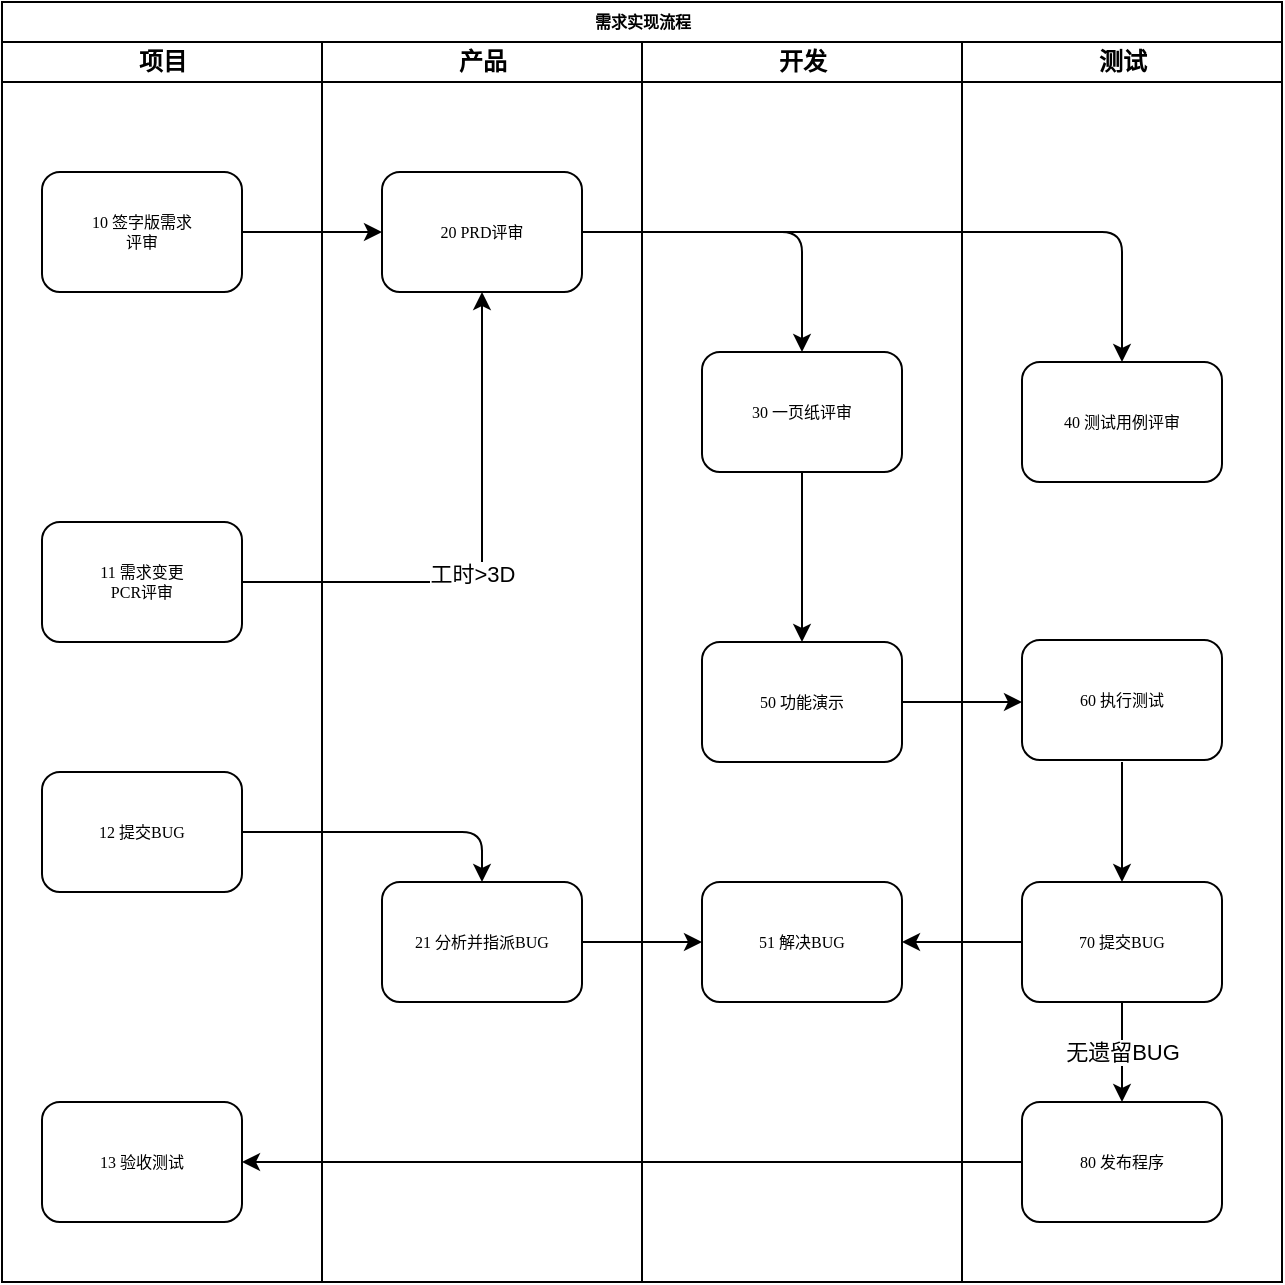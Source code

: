 <mxfile version="13.1.6" type="github"><diagram name="Page-1" id="74e2e168-ea6b-b213-b513-2b3c1d86103e"><mxGraphModel dx="1082" dy="675" grid="1" gridSize="10" guides="1" tooltips="1" connect="1" arrows="1" fold="1" page="1" pageScale="1" pageWidth="1100" pageHeight="850" background="#ffffff" math="0" shadow="0"><root><mxCell id="0"/><mxCell id="1" parent="0"/><mxCell id="77e6c97f196da883-1" value="需求实现流程" style="swimlane;html=1;childLayout=stackLayout;startSize=20;rounded=0;shadow=0;labelBackgroundColor=none;strokeWidth=1;fontFamily=Verdana;fontSize=8;align=center;" parent="1" vertex="1"><mxGeometry x="70" y="40" width="640" height="640" as="geometry"/></mxCell><mxCell id="77e6c97f196da883-2" value="项目" style="swimlane;html=1;startSize=20;" parent="77e6c97f196da883-1" vertex="1"><mxGeometry y="20" width="160" height="620" as="geometry"/></mxCell><mxCell id="77e6c97f196da883-8" value="10 签字版需求&lt;br&gt;评审" style="rounded=1;whiteSpace=wrap;html=1;shadow=0;labelBackgroundColor=none;strokeWidth=1;fontFamily=Verdana;fontSize=8;align=center;" parent="77e6c97f196da883-2" vertex="1"><mxGeometry x="20" y="65" width="100" height="60" as="geometry"/></mxCell><mxCell id="77e6c97f196da883-9" value="11 需求变更&lt;br&gt;PCR评审" style="rounded=1;whiteSpace=wrap;html=1;shadow=0;labelBackgroundColor=none;strokeWidth=1;fontFamily=Verdana;fontSize=8;align=center;" parent="77e6c97f196da883-2" vertex="1"><mxGeometry x="20" y="240" width="100" height="60" as="geometry"/></mxCell><mxCell id="77e6c97f196da883-10" value="12 提交BUG" style="rounded=1;whiteSpace=wrap;html=1;shadow=0;labelBackgroundColor=none;strokeWidth=1;fontFamily=Verdana;fontSize=8;align=center;" parent="77e6c97f196da883-2" vertex="1"><mxGeometry x="20" y="365" width="100" height="60" as="geometry"/></mxCell><mxCell id="77e6c97f196da883-14" value="13 验收测试" style="rounded=1;whiteSpace=wrap;html=1;shadow=0;labelBackgroundColor=none;strokeWidth=1;fontFamily=Verdana;fontSize=8;align=center;" parent="77e6c97f196da883-2" vertex="1"><mxGeometry x="20" y="530" width="100" height="60" as="geometry"/></mxCell><mxCell id="77e6c97f196da883-3" value="产品" style="swimlane;html=1;startSize=20;" parent="77e6c97f196da883-1" vertex="1"><mxGeometry x="160" y="20" width="160" height="620" as="geometry"/></mxCell><mxCell id="77e6c97f196da883-11" value="20 PRD评审" style="rounded=1;whiteSpace=wrap;html=1;shadow=0;labelBackgroundColor=none;strokeWidth=1;fontFamily=Verdana;fontSize=8;align=center;" parent="77e6c97f196da883-3" vertex="1"><mxGeometry x="30" y="65" width="100" height="60" as="geometry"/></mxCell><mxCell id="DxrPDpxcKCKS01s3_I78-11" value="21 分析并指派BUG" style="rounded=1;whiteSpace=wrap;html=1;shadow=0;labelBackgroundColor=none;strokeWidth=1;fontFamily=Verdana;fontSize=8;align=center;" vertex="1" parent="77e6c97f196da883-3"><mxGeometry x="30" y="420" width="100" height="60" as="geometry"/></mxCell><mxCell id="77e6c97f196da883-4" value="开发" style="swimlane;html=1;startSize=20;" parent="77e6c97f196da883-1" vertex="1"><mxGeometry x="320" y="20" width="160" height="620" as="geometry"/></mxCell><mxCell id="77e6c97f196da883-12" value="30 一页纸评审" style="rounded=1;whiteSpace=wrap;html=1;shadow=0;labelBackgroundColor=none;strokeWidth=1;fontFamily=Verdana;fontSize=8;align=center;" parent="77e6c97f196da883-4" vertex="1"><mxGeometry x="30" y="155" width="100" height="60" as="geometry"/></mxCell><mxCell id="DxrPDpxcKCKS01s3_I78-1" value="50 功能演示" style="rounded=1;whiteSpace=wrap;html=1;shadow=0;labelBackgroundColor=none;strokeWidth=1;fontFamily=Verdana;fontSize=8;align=center;" vertex="1" parent="77e6c97f196da883-4"><mxGeometry x="30" y="300" width="100" height="60" as="geometry"/></mxCell><mxCell id="DxrPDpxcKCKS01s3_I78-15" value="51 解决BUG" style="rounded=1;whiteSpace=wrap;html=1;shadow=0;labelBackgroundColor=none;strokeWidth=1;fontFamily=Verdana;fontSize=8;align=center;" vertex="1" parent="77e6c97f196da883-4"><mxGeometry x="30" y="420" width="100" height="60" as="geometry"/></mxCell><mxCell id="DxrPDpxcKCKS01s3_I78-17" value="" style="edgeStyle=segmentEdgeStyle;endArrow=classic;html=1;exitX=1;exitY=0.5;exitDx=0;exitDy=0;" edge="1" parent="77e6c97f196da883-4" source="DxrPDpxcKCKS01s3_I78-11"><mxGeometry width="50" height="50" relative="1" as="geometry"><mxPoint x="50" y="540" as="sourcePoint"/><mxPoint x="30" y="450" as="targetPoint"/></mxGeometry></mxCell><mxCell id="DxrPDpxcKCKS01s3_I78-19" value="" style="edgeStyle=segmentEdgeStyle;endArrow=classic;html=1;exitX=0.5;exitY=1;exitDx=0;exitDy=0;entryX=0.5;entryY=0;entryDx=0;entryDy=0;" edge="1" parent="77e6c97f196da883-4" source="77e6c97f196da883-12" target="DxrPDpxcKCKS01s3_I78-1"><mxGeometry width="50" height="50" relative="1" as="geometry"><mxPoint x="70" y="280" as="sourcePoint"/><mxPoint x="120" y="230" as="targetPoint"/></mxGeometry></mxCell><mxCell id="77e6c97f196da883-5" value="测试" style="swimlane;html=1;startSize=20;" parent="77e6c97f196da883-1" vertex="1"><mxGeometry x="480" y="20" width="160" height="620" as="geometry"/></mxCell><mxCell id="DxrPDpxcKCKS01s3_I78-23" value="60 执行测试" style="rounded=1;whiteSpace=wrap;html=1;shadow=0;labelBackgroundColor=none;strokeWidth=1;fontFamily=Verdana;fontSize=8;align=center;" vertex="1" parent="77e6c97f196da883-5"><mxGeometry x="30" y="299" width="100" height="60" as="geometry"/></mxCell><mxCell id="77e6c97f196da883-15" value="40 测试用例评审" style="rounded=1;whiteSpace=wrap;html=1;shadow=0;labelBackgroundColor=none;strokeWidth=1;fontFamily=Verdana;fontSize=8;align=center;" parent="77e6c97f196da883-5" vertex="1"><mxGeometry x="30" y="160" width="100" height="60" as="geometry"/></mxCell><mxCell id="77e6c97f196da883-19" value="80 发布程序" style="rounded=1;whiteSpace=wrap;html=1;shadow=0;labelBackgroundColor=none;strokeWidth=1;fontFamily=Verdana;fontSize=8;align=center;" parent="77e6c97f196da883-5" vertex="1"><mxGeometry x="30" y="530" width="100" height="60" as="geometry"/></mxCell><mxCell id="DxrPDpxcKCKS01s3_I78-2" value="70 提交BUG" style="rounded=1;whiteSpace=wrap;html=1;shadow=0;labelBackgroundColor=none;strokeWidth=1;fontFamily=Verdana;fontSize=8;align=center;" vertex="1" parent="77e6c97f196da883-5"><mxGeometry x="30" y="420" width="100" height="60" as="geometry"/></mxCell><mxCell id="DxrPDpxcKCKS01s3_I78-22" value="无遗留BUG" style="edgeStyle=segmentEdgeStyle;endArrow=classic;html=1;exitX=0.5;exitY=1;exitDx=0;exitDy=0;entryX=0.5;entryY=0;entryDx=0;entryDy=0;" edge="1" parent="77e6c97f196da883-5" source="DxrPDpxcKCKS01s3_I78-2" target="77e6c97f196da883-19"><mxGeometry width="50" height="50" relative="1" as="geometry"><mxPoint x="260" y="490" as="sourcePoint"/><mxPoint x="310" y="440" as="targetPoint"/></mxGeometry></mxCell><mxCell id="DxrPDpxcKCKS01s3_I78-26" value="" style="edgeStyle=segmentEdgeStyle;endArrow=classic;html=1;" edge="1" parent="77e6c97f196da883-5" target="DxrPDpxcKCKS01s3_I78-2"><mxGeometry width="50" height="50" relative="1" as="geometry"><mxPoint x="80" y="360" as="sourcePoint"/><mxPoint x="380" y="350" as="targetPoint"/></mxGeometry></mxCell><mxCell id="DxrPDpxcKCKS01s3_I78-3" value="" style="edgeStyle=orthogonalEdgeStyle;rounded=0;orthogonalLoop=1;jettySize=auto;html=1;" edge="1" parent="77e6c97f196da883-1" source="77e6c97f196da883-8" target="77e6c97f196da883-11"><mxGeometry relative="1" as="geometry"/></mxCell><mxCell id="DxrPDpxcKCKS01s3_I78-9" value="" style="edgeStyle=segmentEdgeStyle;endArrow=classic;html=1;exitX=1;exitY=0.5;exitDx=0;exitDy=0;" edge="1" parent="77e6c97f196da883-1" source="77e6c97f196da883-11" target="77e6c97f196da883-12"><mxGeometry width="50" height="50" relative="1" as="geometry"><mxPoint x="450" y="380" as="sourcePoint"/><mxPoint x="500" y="330" as="targetPoint"/></mxGeometry></mxCell><mxCell id="DxrPDpxcKCKS01s3_I78-10" value="" style="edgeStyle=elbowEdgeStyle;elbow=horizontal;endArrow=classic;html=1;exitX=1;exitY=0.5;exitDx=0;exitDy=0;entryX=0.5;entryY=0;entryDx=0;entryDy=0;" edge="1" parent="77e6c97f196da883-1" source="77e6c97f196da883-11" target="77e6c97f196da883-15"><mxGeometry width="50" height="50" relative="1" as="geometry"><mxPoint x="450" y="380" as="sourcePoint"/><mxPoint x="560" y="170" as="targetPoint"/><Array as="points"><mxPoint x="560" y="130"/></Array></mxGeometry></mxCell><mxCell id="DxrPDpxcKCKS01s3_I78-13" value="" style="edgeStyle=segmentEdgeStyle;endArrow=classic;html=1;exitX=1;exitY=0.5;exitDx=0;exitDy=0;" edge="1" parent="77e6c97f196da883-1" source="77e6c97f196da883-9" target="77e6c97f196da883-11"><mxGeometry width="50" height="50" relative="1" as="geometry"><mxPoint x="220" y="310" as="sourcePoint"/><mxPoint x="270" y="260" as="targetPoint"/></mxGeometry></mxCell><mxCell id="DxrPDpxcKCKS01s3_I78-18" value="工时&amp;gt;3D" style="edgeLabel;html=1;align=center;verticalAlign=middle;resizable=0;points=[];" vertex="1" connectable="0" parent="DxrPDpxcKCKS01s3_I78-13"><mxGeometry x="-0.132" y="4" relative="1" as="geometry"><mxPoint as="offset"/></mxGeometry></mxCell><mxCell id="DxrPDpxcKCKS01s3_I78-14" value="" style="edgeStyle=segmentEdgeStyle;endArrow=classic;html=1;exitX=1;exitY=0.5;exitDx=0;exitDy=0;entryX=0.5;entryY=0;entryDx=0;entryDy=0;" edge="1" parent="77e6c97f196da883-1" source="77e6c97f196da883-10" target="DxrPDpxcKCKS01s3_I78-11"><mxGeometry width="50" height="50" relative="1" as="geometry"><mxPoint x="230" y="400" as="sourcePoint"/><mxPoint x="240" y="415" as="targetPoint"/></mxGeometry></mxCell><mxCell id="DxrPDpxcKCKS01s3_I78-16" value="" style="edgeStyle=segmentEdgeStyle;endArrow=classic;html=1;exitX=0;exitY=0.5;exitDx=0;exitDy=0;entryX=1;entryY=0.5;entryDx=0;entryDy=0;" edge="1" parent="77e6c97f196da883-1" source="77e6c97f196da883-19" target="77e6c97f196da883-14"><mxGeometry width="50" height="50" relative="1" as="geometry"><mxPoint x="350" y="610" as="sourcePoint"/><mxPoint x="400" y="560" as="targetPoint"/></mxGeometry></mxCell><mxCell id="DxrPDpxcKCKS01s3_I78-21" value="" style="edgeStyle=segmentEdgeStyle;endArrow=classic;html=1;exitX=0;exitY=0.5;exitDx=0;exitDy=0;entryX=1;entryY=0.5;entryDx=0;entryDy=0;" edge="1" parent="77e6c97f196da883-1" source="DxrPDpxcKCKS01s3_I78-2" target="DxrPDpxcKCKS01s3_I78-15"><mxGeometry width="50" height="50" relative="1" as="geometry"><mxPoint x="410" y="570" as="sourcePoint"/><mxPoint x="460" y="520" as="targetPoint"/></mxGeometry></mxCell><mxCell id="DxrPDpxcKCKS01s3_I78-25" value="" style="edgeStyle=segmentEdgeStyle;endArrow=classic;html=1;exitX=1;exitY=0.5;exitDx=0;exitDy=0;" edge="1" parent="77e6c97f196da883-1" source="DxrPDpxcKCKS01s3_I78-1" target="DxrPDpxcKCKS01s3_I78-23"><mxGeometry width="50" height="50" relative="1" as="geometry"><mxPoint x="760" y="430" as="sourcePoint"/><mxPoint x="810" y="380" as="targetPoint"/></mxGeometry></mxCell></root></mxGraphModel></diagram></mxfile>